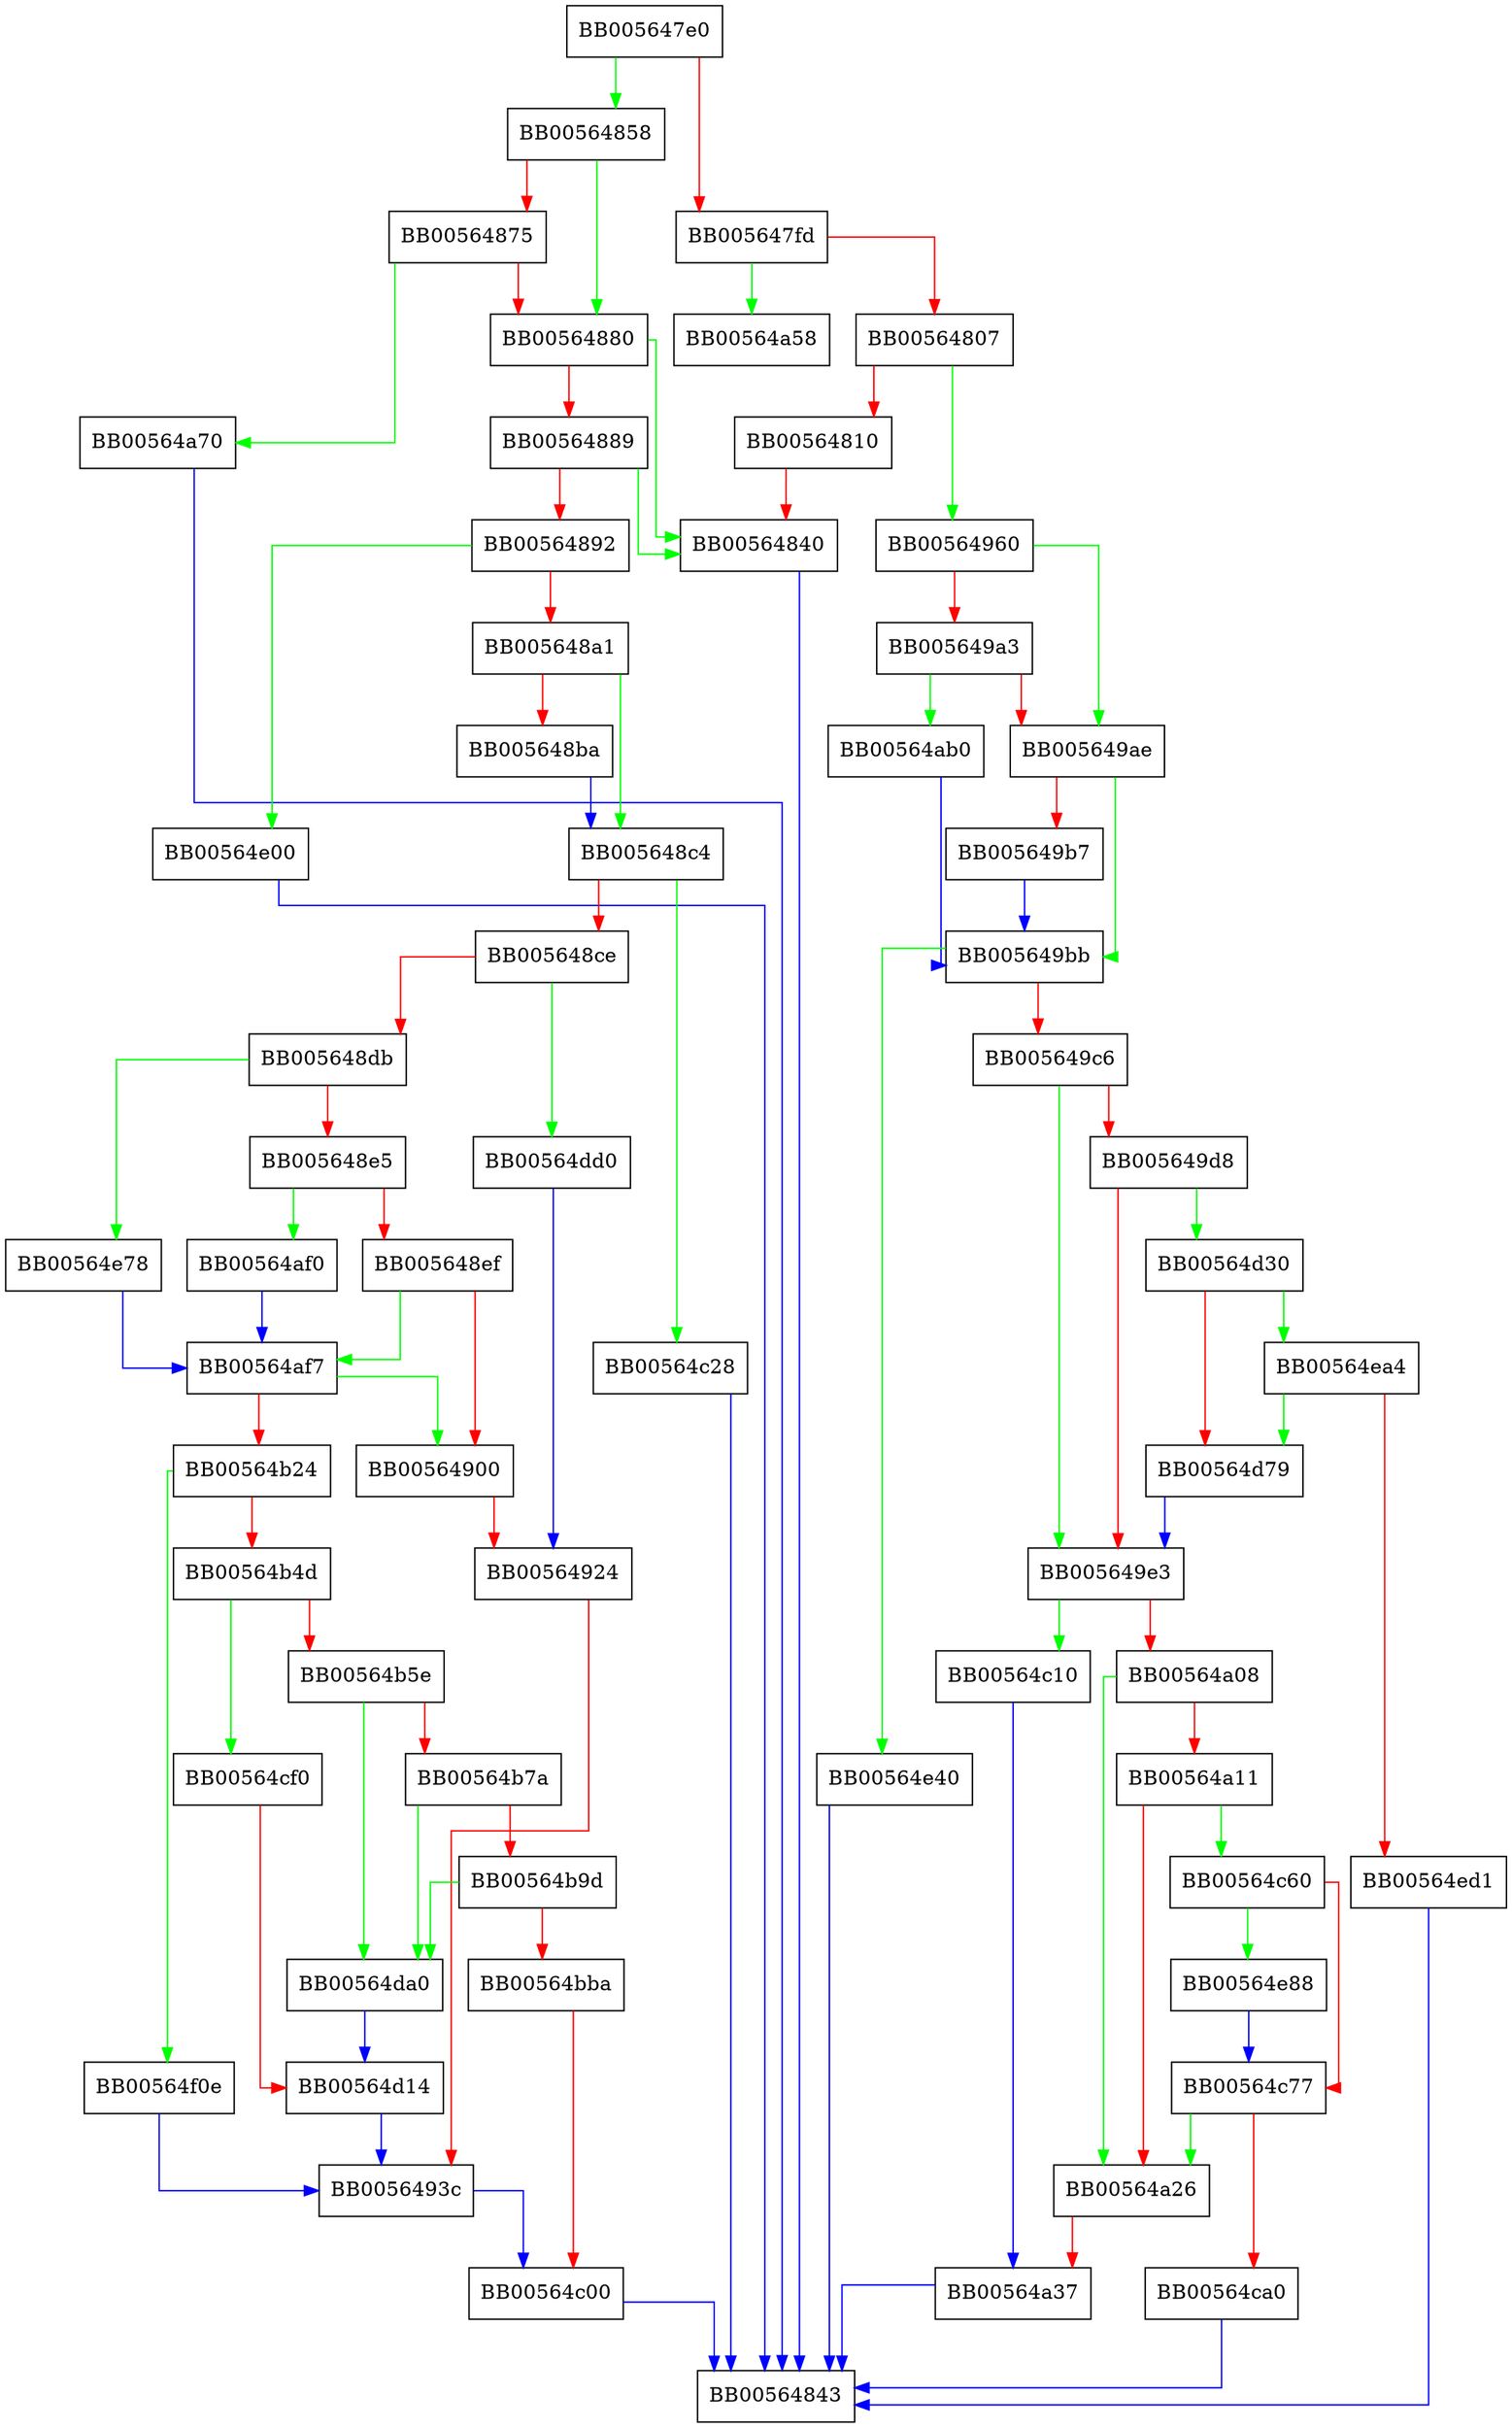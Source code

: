 digraph CMS_RecipientInfo_decrypt {
  node [shape="box"];
  graph [splines=ortho];
  BB005647e0 -> BB00564858 [color="green"];
  BB005647e0 -> BB005647fd [color="red"];
  BB005647fd -> BB00564a58 [color="green"];
  BB005647fd -> BB00564807 [color="red"];
  BB00564807 -> BB00564960 [color="green"];
  BB00564807 -> BB00564810 [color="red"];
  BB00564810 -> BB00564840 [color="red"];
  BB00564840 -> BB00564843 [color="blue"];
  BB00564858 -> BB00564880 [color="green"];
  BB00564858 -> BB00564875 [color="red"];
  BB00564875 -> BB00564a70 [color="green"];
  BB00564875 -> BB00564880 [color="red"];
  BB00564880 -> BB00564840 [color="green"];
  BB00564880 -> BB00564889 [color="red"];
  BB00564889 -> BB00564840 [color="green"];
  BB00564889 -> BB00564892 [color="red"];
  BB00564892 -> BB00564e00 [color="green"];
  BB00564892 -> BB005648a1 [color="red"];
  BB005648a1 -> BB005648c4 [color="green"];
  BB005648a1 -> BB005648ba [color="red"];
  BB005648ba -> BB005648c4 [color="blue"];
  BB005648c4 -> BB00564c28 [color="green"];
  BB005648c4 -> BB005648ce [color="red"];
  BB005648ce -> BB00564dd0 [color="green"];
  BB005648ce -> BB005648db [color="red"];
  BB005648db -> BB00564e78 [color="green"];
  BB005648db -> BB005648e5 [color="red"];
  BB005648e5 -> BB00564af0 [color="green"];
  BB005648e5 -> BB005648ef [color="red"];
  BB005648ef -> BB00564af7 [color="green"];
  BB005648ef -> BB00564900 [color="red"];
  BB00564900 -> BB00564924 [color="red"];
  BB00564924 -> BB0056493c [color="red"];
  BB0056493c -> BB00564c00 [color="blue"];
  BB00564960 -> BB005649ae [color="green"];
  BB00564960 -> BB005649a3 [color="red"];
  BB005649a3 -> BB00564ab0 [color="green"];
  BB005649a3 -> BB005649ae [color="red"];
  BB005649ae -> BB005649bb [color="green"];
  BB005649ae -> BB005649b7 [color="red"];
  BB005649b7 -> BB005649bb [color="blue"];
  BB005649bb -> BB00564e40 [color="green"];
  BB005649bb -> BB005649c6 [color="red"];
  BB005649c6 -> BB005649e3 [color="green"];
  BB005649c6 -> BB005649d8 [color="red"];
  BB005649d8 -> BB00564d30 [color="green"];
  BB005649d8 -> BB005649e3 [color="red"];
  BB005649e3 -> BB00564c10 [color="green"];
  BB005649e3 -> BB00564a08 [color="red"];
  BB00564a08 -> BB00564a26 [color="green"];
  BB00564a08 -> BB00564a11 [color="red"];
  BB00564a11 -> BB00564c60 [color="green"];
  BB00564a11 -> BB00564a26 [color="red"];
  BB00564a26 -> BB00564a37 [color="red"];
  BB00564a37 -> BB00564843 [color="blue"];
  BB00564a70 -> BB00564843 [color="blue"];
  BB00564ab0 -> BB005649bb [color="blue"];
  BB00564af0 -> BB00564af7 [color="blue"];
  BB00564af7 -> BB00564900 [color="green"];
  BB00564af7 -> BB00564b24 [color="red"];
  BB00564b24 -> BB00564f0e [color="green"];
  BB00564b24 -> BB00564b4d [color="red"];
  BB00564b4d -> BB00564cf0 [color="green"];
  BB00564b4d -> BB00564b5e [color="red"];
  BB00564b5e -> BB00564da0 [color="green"];
  BB00564b5e -> BB00564b7a [color="red"];
  BB00564b7a -> BB00564da0 [color="green"];
  BB00564b7a -> BB00564b9d [color="red"];
  BB00564b9d -> BB00564da0 [color="green"];
  BB00564b9d -> BB00564bba [color="red"];
  BB00564bba -> BB00564c00 [color="red"];
  BB00564c00 -> BB00564843 [color="blue"];
  BB00564c10 -> BB00564a37 [color="blue"];
  BB00564c28 -> BB00564843 [color="blue"];
  BB00564c60 -> BB00564e88 [color="green"];
  BB00564c60 -> BB00564c77 [color="red"];
  BB00564c77 -> BB00564a26 [color="green"];
  BB00564c77 -> BB00564ca0 [color="red"];
  BB00564ca0 -> BB00564843 [color="blue"];
  BB00564cf0 -> BB00564d14 [color="red"];
  BB00564d14 -> BB0056493c [color="blue"];
  BB00564d30 -> BB00564ea4 [color="green"];
  BB00564d30 -> BB00564d79 [color="red"];
  BB00564d79 -> BB005649e3 [color="blue"];
  BB00564da0 -> BB00564d14 [color="blue"];
  BB00564dd0 -> BB00564924 [color="blue"];
  BB00564e00 -> BB00564843 [color="blue"];
  BB00564e40 -> BB00564843 [color="blue"];
  BB00564e78 -> BB00564af7 [color="blue"];
  BB00564e88 -> BB00564c77 [color="blue"];
  BB00564ea4 -> BB00564d79 [color="green"];
  BB00564ea4 -> BB00564ed1 [color="red"];
  BB00564ed1 -> BB00564843 [color="blue"];
  BB00564f0e -> BB0056493c [color="blue"];
}